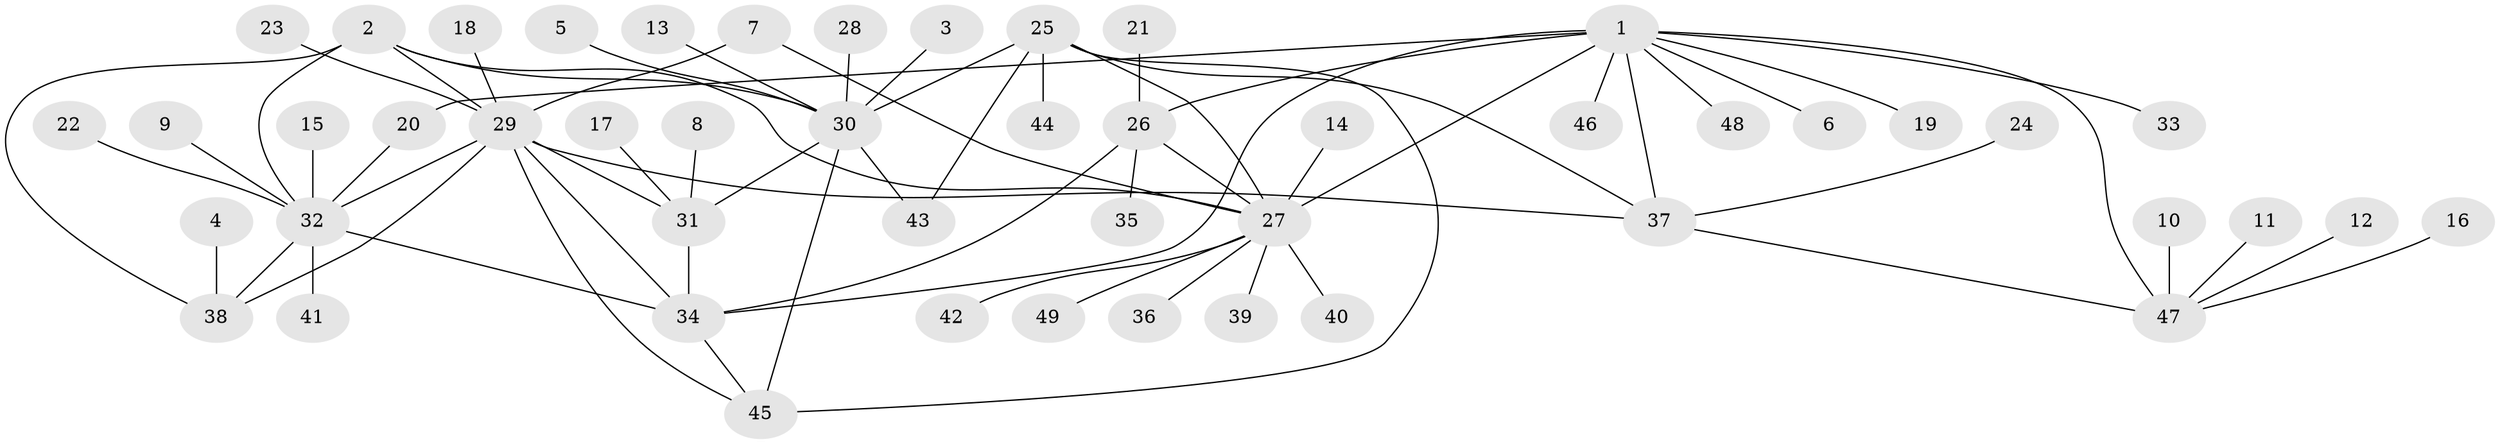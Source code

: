 // original degree distribution, {5: 0.053763440860215055, 6: 0.053763440860215055, 11: 0.010752688172043012, 7: 0.03225806451612903, 4: 0.021505376344086023, 12: 0.010752688172043012, 9: 0.010752688172043012, 8: 0.010752688172043012, 10: 0.021505376344086023, 1: 0.5698924731182796, 3: 0.053763440860215055, 2: 0.15053763440860216}
// Generated by graph-tools (version 1.1) at 2025/26/03/09/25 03:26:33]
// undirected, 49 vertices, 67 edges
graph export_dot {
graph [start="1"]
  node [color=gray90,style=filled];
  1;
  2;
  3;
  4;
  5;
  6;
  7;
  8;
  9;
  10;
  11;
  12;
  13;
  14;
  15;
  16;
  17;
  18;
  19;
  20;
  21;
  22;
  23;
  24;
  25;
  26;
  27;
  28;
  29;
  30;
  31;
  32;
  33;
  34;
  35;
  36;
  37;
  38;
  39;
  40;
  41;
  42;
  43;
  44;
  45;
  46;
  47;
  48;
  49;
  1 -- 6 [weight=1.0];
  1 -- 19 [weight=1.0];
  1 -- 20 [weight=1.0];
  1 -- 26 [weight=2.0];
  1 -- 27 [weight=2.0];
  1 -- 33 [weight=1.0];
  1 -- 34 [weight=1.0];
  1 -- 37 [weight=2.0];
  1 -- 46 [weight=1.0];
  1 -- 47 [weight=1.0];
  1 -- 48 [weight=1.0];
  2 -- 27 [weight=1.0];
  2 -- 29 [weight=1.0];
  2 -- 30 [weight=1.0];
  2 -- 32 [weight=1.0];
  2 -- 38 [weight=1.0];
  3 -- 30 [weight=1.0];
  4 -- 38 [weight=1.0];
  5 -- 30 [weight=1.0];
  7 -- 27 [weight=1.0];
  7 -- 29 [weight=2.0];
  8 -- 31 [weight=1.0];
  9 -- 32 [weight=1.0];
  10 -- 47 [weight=1.0];
  11 -- 47 [weight=1.0];
  12 -- 47 [weight=1.0];
  13 -- 30 [weight=1.0];
  14 -- 27 [weight=1.0];
  15 -- 32 [weight=1.0];
  16 -- 47 [weight=1.0];
  17 -- 31 [weight=1.0];
  18 -- 29 [weight=1.0];
  20 -- 32 [weight=1.0];
  21 -- 26 [weight=1.0];
  22 -- 32 [weight=1.0];
  23 -- 29 [weight=1.0];
  24 -- 37 [weight=1.0];
  25 -- 27 [weight=1.0];
  25 -- 30 [weight=2.0];
  25 -- 37 [weight=1.0];
  25 -- 43 [weight=2.0];
  25 -- 44 [weight=1.0];
  25 -- 45 [weight=1.0];
  26 -- 27 [weight=1.0];
  26 -- 34 [weight=1.0];
  26 -- 35 [weight=1.0];
  27 -- 36 [weight=1.0];
  27 -- 39 [weight=1.0];
  27 -- 40 [weight=1.0];
  27 -- 42 [weight=1.0];
  27 -- 49 [weight=1.0];
  28 -- 30 [weight=1.0];
  29 -- 31 [weight=1.0];
  29 -- 32 [weight=1.0];
  29 -- 34 [weight=2.0];
  29 -- 37 [weight=1.0];
  29 -- 38 [weight=1.0];
  29 -- 45 [weight=1.0];
  30 -- 31 [weight=1.0];
  30 -- 43 [weight=1.0];
  30 -- 45 [weight=1.0];
  31 -- 34 [weight=2.0];
  32 -- 34 [weight=1.0];
  32 -- 38 [weight=1.0];
  32 -- 41 [weight=1.0];
  34 -- 45 [weight=1.0];
  37 -- 47 [weight=2.0];
}

